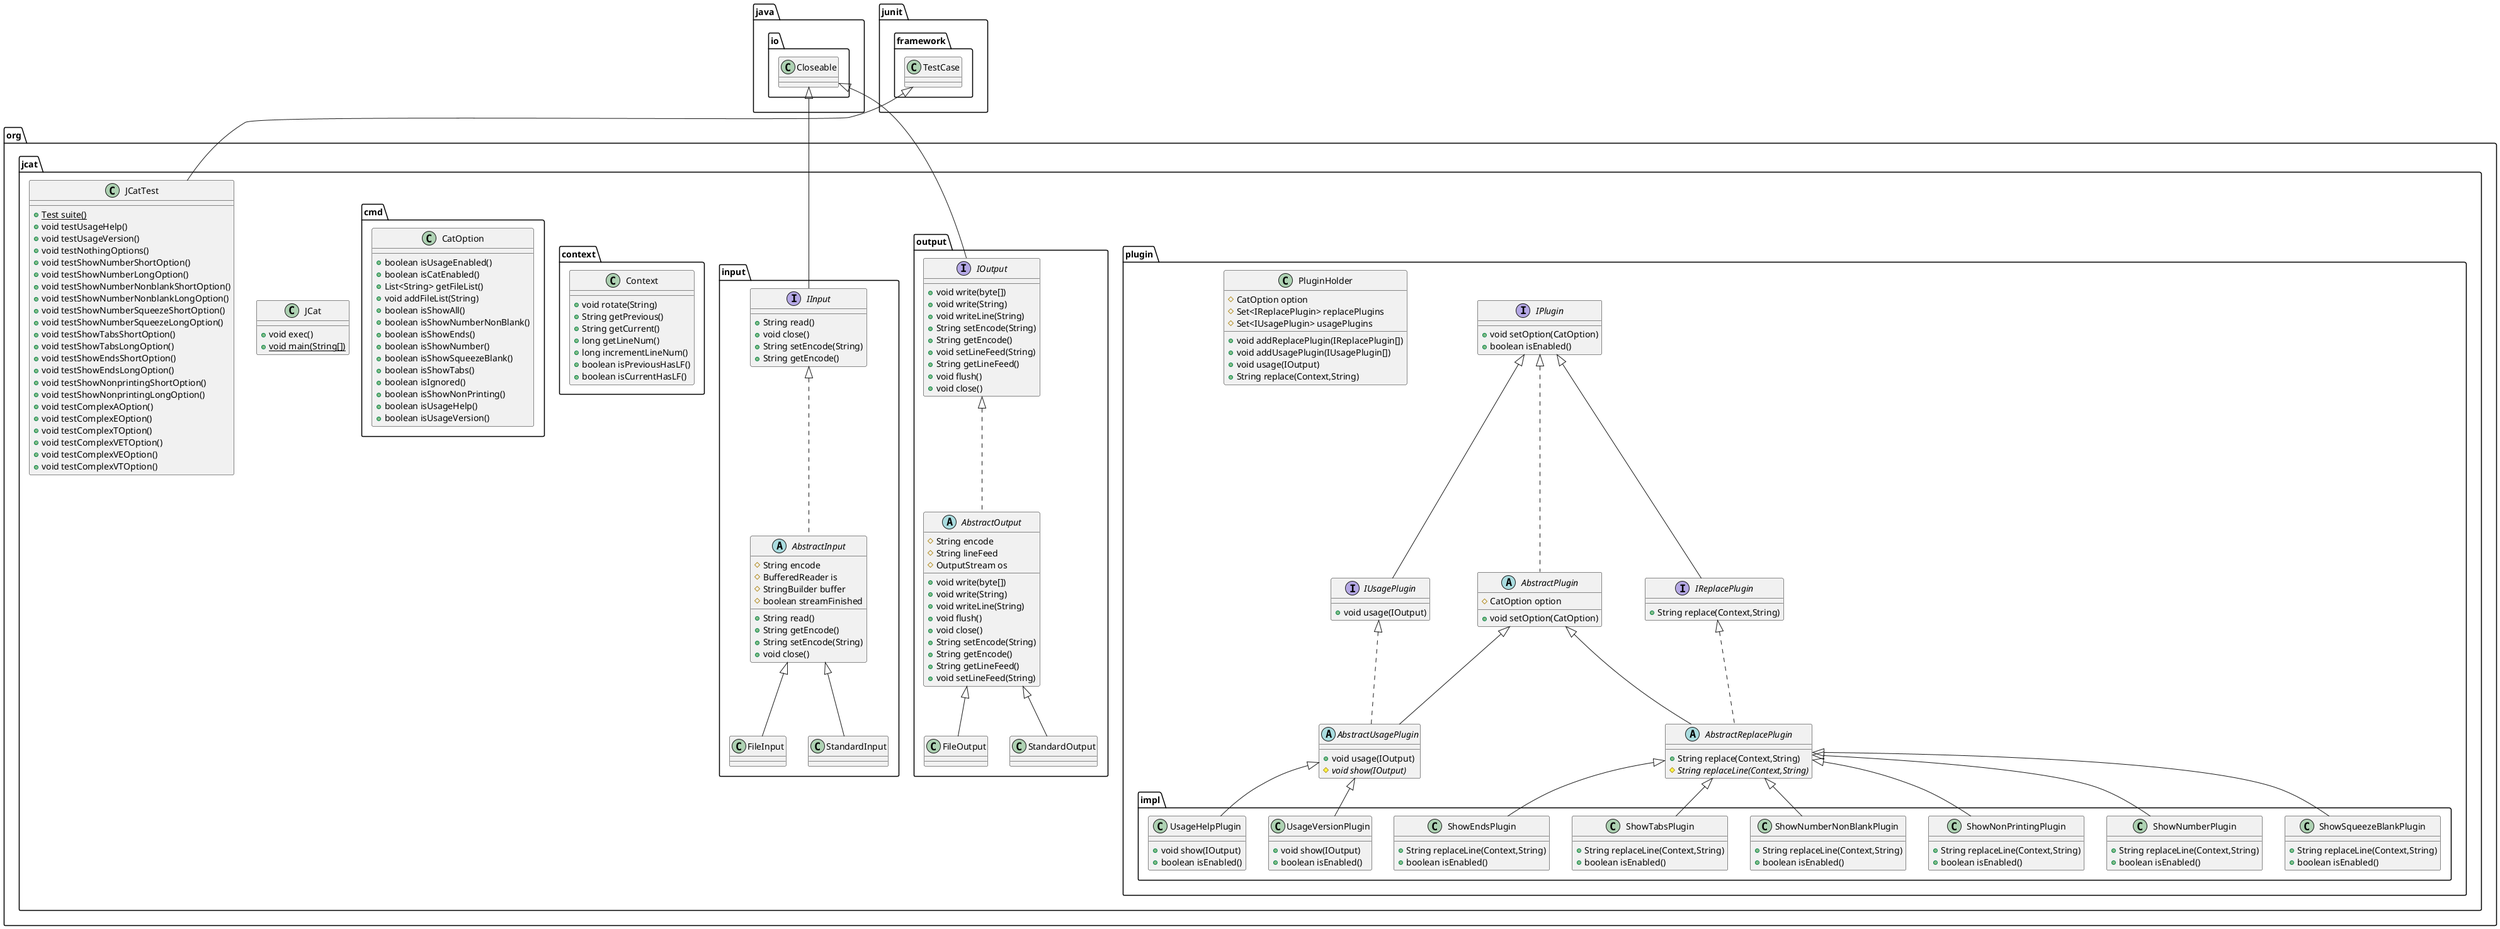 @startuml
class org.jcat.plugin.impl.ShowNonPrintingPlugin {
+ String replaceLine(Context,String)
+ boolean isEnabled()
}

abstract class org.jcat.output.AbstractOutput {
# String encode
# String lineFeed
# OutputStream os
+ void write(byte[])
+ void write(String)
+ void writeLine(String)
+ void flush()
+ void close()
+ String setEncode(String)
+ String getEncode()
+ String getLineFeed()
+ void setLineFeed(String)
}


class org.jcat.plugin.impl.ShowNumberNonBlankPlugin {
+ String replaceLine(Context,String)
+ boolean isEnabled()
}

class org.jcat.input.FileInput {
}
class org.jcat.context.Context {
+ void rotate(String)
+ String getPrevious()
+ String getCurrent()
+ long getLineNum()
+ long incrementLineNum()
+ boolean isPreviousHasLF()
+ boolean isCurrentHasLF()
}

class org.jcat.plugin.impl.ShowTabsPlugin {
+ String replaceLine(Context,String)
+ boolean isEnabled()
}

interface org.jcat.plugin.IPlugin {
+ void setOption(CatOption)
+ boolean isEnabled()
}

interface org.jcat.plugin.IUsagePlugin {
+ void usage(IOutput)
}

interface org.jcat.input.IInput {
+ String read()
+ void close()
+ String setEncode(String)
+ String getEncode()
}

class org.jcat.plugin.impl.UsageHelpPlugin {
+ void show(IOutput)
+ boolean isEnabled()
}

class org.jcat.plugin.PluginHolder {
# CatOption option
# Set<IReplacePlugin> replacePlugins
# Set<IUsagePlugin> usagePlugins
+ void addReplacePlugin(IReplacePlugin[])
+ void addUsagePlugin(IUsagePlugin[])
+ void usage(IOutput)
+ String replace(Context,String)
}


class org.jcat.output.FileOutput {
}
abstract class org.jcat.plugin.AbstractReplacePlugin {
+ String replace(Context,String)
# {abstract}String replaceLine(Context,String)
}

abstract class org.jcat.input.AbstractInput {
# String encode
# BufferedReader is
# StringBuilder buffer
# boolean streamFinished
+ String read()
+ String getEncode()
+ String setEncode(String)
+ void close()
}


abstract class org.jcat.plugin.AbstractUsagePlugin {
+ void usage(IOutput)
# {abstract}void show(IOutput)
}

class org.jcat.JCat {
+ void exec()
+ {static} void main(String[])
}

class org.jcat.plugin.impl.ShowEndsPlugin {
+ String replaceLine(Context,String)
+ boolean isEnabled()
}

interface org.jcat.plugin.IReplacePlugin {
+ String replace(Context,String)
}

class org.jcat.plugin.impl.ShowSqueezeBlankPlugin {
+ String replaceLine(Context,String)
+ boolean isEnabled()
}

class org.jcat.output.StandardOutput {
}
class org.jcat.JCatTest {
+ {static} Test suite()
+ void testUsageHelp()
+ void testUsageVersion()
+ void testNothingOptions()
+ void testShowNumberShortOption()
+ void testShowNumberLongOption()
+ void testShowNumberNonblankShortOption()
+ void testShowNumberNonblankLongOption()
+ void testShowNumberSqueezeShortOption()
+ void testShowNumberSqueezeLongOption()
+ void testShowTabsShortOption()
+ void testShowTabsLongOption()
+ void testShowEndsShortOption()
+ void testShowEndsLongOption()
+ void testShowNonprintingShortOption()
+ void testShowNonprintingLongOption()
+ void testComplexAOption()
+ void testComplexEOption()
+ void testComplexTOption()
+ void testComplexVETOption()
+ void testComplexVEOption()
+ void testComplexVTOption()
}

class org.jcat.cmd.CatOption {
+ boolean isUsageEnabled()
+ boolean isCatEnabled()
+ List<String> getFileList()
+ void addFileList(String)
+ boolean isShowAll()
+ boolean isShowNumberNonBlank()
+ boolean isShowEnds()
+ boolean isShowNumber()
+ boolean isShowSqueezeBlank()
+ boolean isShowTabs()
+ boolean isIgnored()
+ boolean isShowNonPrinting()
+ boolean isUsageHelp()
+ boolean isUsageVersion()
}

class org.jcat.plugin.impl.ShowNumberPlugin {
+ String replaceLine(Context,String)
+ boolean isEnabled()
}

interface org.jcat.output.IOutput {
+ void write(byte[])
+ void write(String)
+ void writeLine(String)
+ String setEncode(String)
+ String getEncode()
+ void setLineFeed(String)
+ String getLineFeed()
+ void flush()
+ void close()
}

abstract class org.jcat.plugin.AbstractPlugin {
# CatOption option
+ void setOption(CatOption)
}


class org.jcat.plugin.impl.UsageVersionPlugin {
+ void show(IOutput)
+ boolean isEnabled()
}

class org.jcat.input.StandardInput {
}


org.jcat.plugin.AbstractReplacePlugin <|-- org.jcat.plugin.impl.ShowNonPrintingPlugin
org.jcat.output.IOutput <|.. org.jcat.output.AbstractOutput
org.jcat.plugin.AbstractReplacePlugin <|-- org.jcat.plugin.impl.ShowNumberNonBlankPlugin
org.jcat.input.AbstractInput <|-- org.jcat.input.FileInput
org.jcat.plugin.AbstractReplacePlugin <|-- org.jcat.plugin.impl.ShowTabsPlugin
org.jcat.plugin.IPlugin <|-- org.jcat.plugin.IUsagePlugin
java.io.Closeable <|-- org.jcat.input.IInput
org.jcat.plugin.AbstractUsagePlugin <|-- org.jcat.plugin.impl.UsageHelpPlugin
org.jcat.output.AbstractOutput <|-- org.jcat.output.FileOutput
org.jcat.plugin.IReplacePlugin <|.. org.jcat.plugin.AbstractReplacePlugin
org.jcat.plugin.AbstractPlugin <|-- org.jcat.plugin.AbstractReplacePlugin
org.jcat.input.IInput <|.. org.jcat.input.AbstractInput
org.jcat.plugin.IUsagePlugin <|.. org.jcat.plugin.AbstractUsagePlugin
org.jcat.plugin.AbstractPlugin <|-- org.jcat.plugin.AbstractUsagePlugin
org.jcat.plugin.AbstractReplacePlugin <|-- org.jcat.plugin.impl.ShowEndsPlugin
org.jcat.plugin.IPlugin <|-- org.jcat.plugin.IReplacePlugin
org.jcat.plugin.AbstractReplacePlugin <|-- org.jcat.plugin.impl.ShowSqueezeBlankPlugin
org.jcat.output.AbstractOutput <|-- org.jcat.output.StandardOutput
junit.framework.TestCase <|-- org.jcat.JCatTest
org.jcat.plugin.AbstractReplacePlugin <|-- org.jcat.plugin.impl.ShowNumberPlugin
java.io.Closeable <|-- org.jcat.output.IOutput
org.jcat.plugin.IPlugin <|.. org.jcat.plugin.AbstractPlugin
org.jcat.plugin.AbstractUsagePlugin <|-- org.jcat.plugin.impl.UsageVersionPlugin
org.jcat.input.AbstractInput <|-- org.jcat.input.StandardInput
@enduml